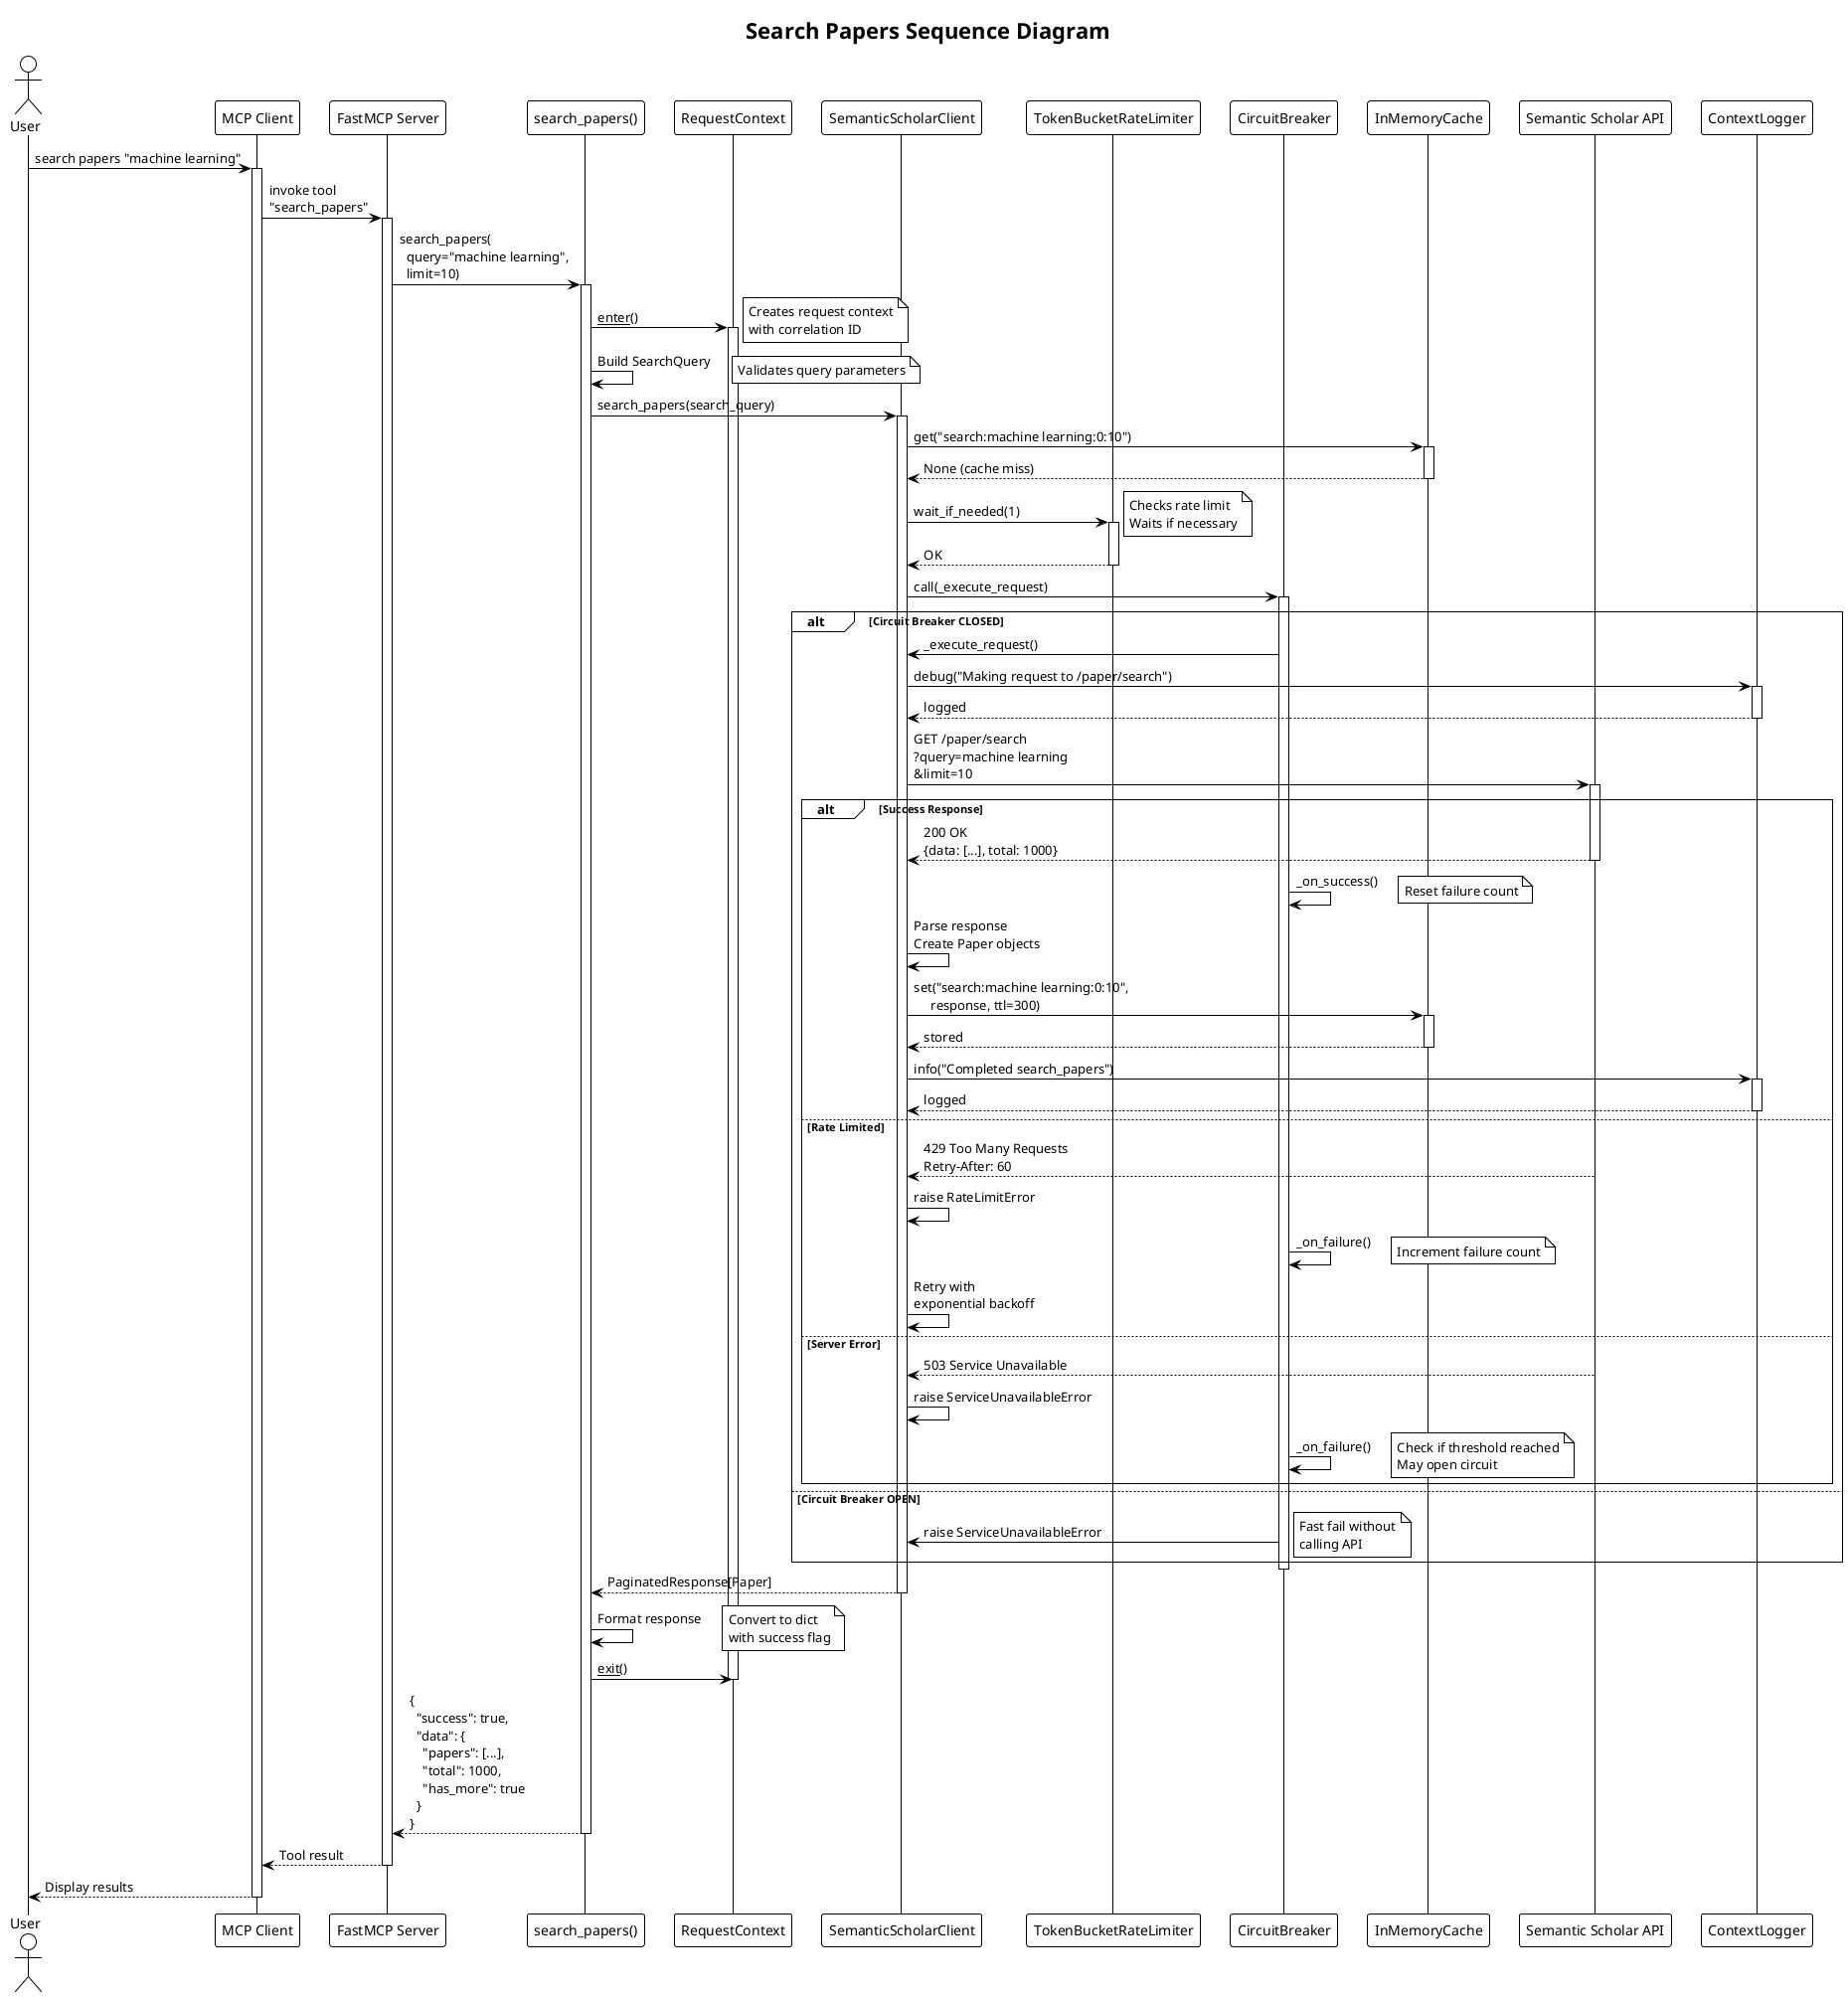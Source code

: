 @startuml semantic-scholar-mcp-sequence-search
!theme plain

title Search Papers Sequence Diagram

actor User
participant "MCP Client" as Client
participant "FastMCP Server" as Server
participant "search_papers()" as SearchTool
participant "RequestContext" as Context
participant "SemanticScholarClient" as APIClient
participant "TokenBucketRateLimiter" as RateLimiter
participant "CircuitBreaker" as CB
participant "InMemoryCache" as Cache
participant "Semantic Scholar API" as API
participant "ContextLogger" as Logger

User -> Client: search papers "machine learning"
activate Client

Client -> Server: invoke tool\n"search_papers"
activate Server

Server -> SearchTool: search_papers(\n  query="machine learning",\n  limit=10)
activate SearchTool

SearchTool -> Context: __enter__()
activate Context
note right: Creates request context\nwith correlation ID

SearchTool -> SearchTool: Build SearchQuery
note right: Validates query parameters

SearchTool -> APIClient: search_papers(search_query)
activate APIClient

APIClient -> Cache: get("search:machine learning:0:10")
activate Cache
Cache --> APIClient: None (cache miss)
deactivate Cache

APIClient -> RateLimiter: wait_if_needed(1)
activate RateLimiter
note right: Checks rate limit\nWaits if necessary
RateLimiter --> APIClient: OK
deactivate RateLimiter

APIClient -> CB: call(_execute_request)
activate CB

alt Circuit Breaker CLOSED
  CB -> APIClient: _execute_request()
  
  APIClient -> Logger: debug("Making request to /paper/search")
  activate Logger
  Logger --> APIClient: logged
  deactivate Logger
  
  APIClient -> API: GET /paper/search\n?query=machine learning\n&limit=10
  activate API
  
  alt Success Response
    API --> APIClient: 200 OK\n{data: [...], total: 1000}
    deactivate API
    
    CB -> CB: _on_success()
    note right: Reset failure count
    
    APIClient -> APIClient: Parse response\nCreate Paper objects
    
    APIClient -> Cache: set("search:machine learning:0:10",\n     response, ttl=300)
    activate Cache
    Cache --> APIClient: stored
    deactivate Cache
    
    APIClient -> Logger: info("Completed search_papers")
    activate Logger
    Logger --> APIClient: logged
    deactivate Logger
    
  else Rate Limited
    API --> APIClient: 429 Too Many Requests\nRetry-After: 60
    
    APIClient -> APIClient: raise RateLimitError
    
    CB -> CB: _on_failure()
    note right: Increment failure count
    
    APIClient -> APIClient: Retry with\nexponential backoff
    
  else Server Error
    API --> APIClient: 503 Service Unavailable
    
    APIClient -> APIClient: raise ServiceUnavailableError
    
    CB -> CB: _on_failure()
    note right: Check if threshold reached\nMay open circuit
    
  end
  
else Circuit Breaker OPEN
  CB -> APIClient: raise ServiceUnavailableError
  note right: Fast fail without\ncalling API
end

deactivate CB

APIClient --> SearchTool: PaginatedResponse[Paper]
deactivate APIClient

SearchTool -> SearchTool: Format response
note right: Convert to dict\nwith success flag

SearchTool -> Context: __exit__()
deactivate Context

SearchTool --> Server: {\n  "success": true,\n  "data": {\n    "papers": [...],\n    "total": 1000,\n    "has_more": true\n  }\n}
deactivate SearchTool

Server --> Client: Tool result
deactivate Server

Client --> User: Display results
deactivate Client

@enduml